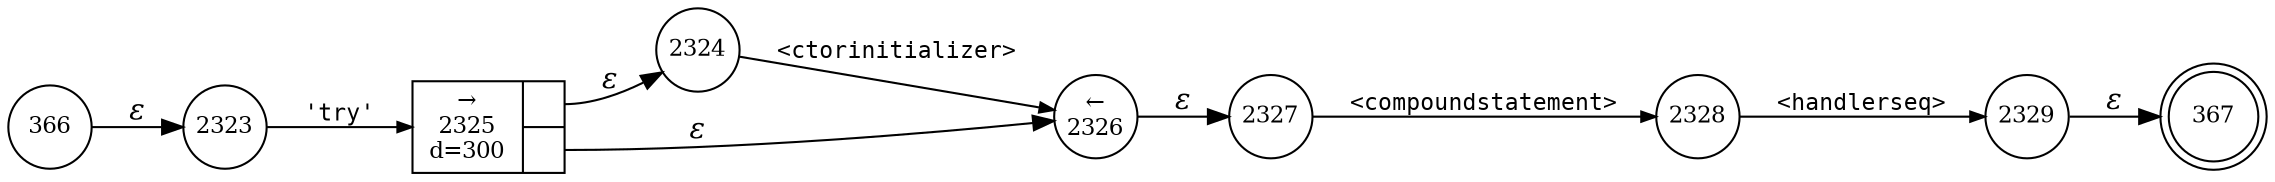 digraph ATN {
rankdir=LR;
s367[fontsize=11, label="367", shape=doublecircle, fixedsize=true, width=.6];
s2323[fontsize=11,label="2323", shape=circle, fixedsize=true, width=.55, peripheries=1];
s2324[fontsize=11,label="2324", shape=circle, fixedsize=true, width=.55, peripheries=1];
s2325[fontsize=11,label="{&rarr;\n2325\nd=300|{<p0>|<p1>}}", shape=record, fixedsize=false, peripheries=1];
s2326[fontsize=11,label="&larr;\n2326", shape=circle, fixedsize=true, width=.55, peripheries=1];
s2327[fontsize=11,label="2327", shape=circle, fixedsize=true, width=.55, peripheries=1];
s2328[fontsize=11,label="2328", shape=circle, fixedsize=true, width=.55, peripheries=1];
s2329[fontsize=11,label="2329", shape=circle, fixedsize=true, width=.55, peripheries=1];
s366[fontsize=11,label="366", shape=circle, fixedsize=true, width=.55, peripheries=1];
s366 -> s2323 [fontname="Times-Italic", label="&epsilon;"];
s2323 -> s2325 [fontsize=11, fontname="Courier", arrowsize=.7, label = "'try'", arrowhead = normal];
s2325:p0 -> s2324 [fontname="Times-Italic", label="&epsilon;"];
s2325:p1 -> s2326 [fontname="Times-Italic", label="&epsilon;"];
s2324 -> s2326 [fontsize=11, fontname="Courier", arrowsize=.7, label = "<ctorinitializer>", arrowhead = normal];
s2326 -> s2327 [fontname="Times-Italic", label="&epsilon;"];
s2327 -> s2328 [fontsize=11, fontname="Courier", arrowsize=.7, label = "<compoundstatement>", arrowhead = normal];
s2328 -> s2329 [fontsize=11, fontname="Courier", arrowsize=.7, label = "<handlerseq>", arrowhead = normal];
s2329 -> s367 [fontname="Times-Italic", label="&epsilon;"];
}